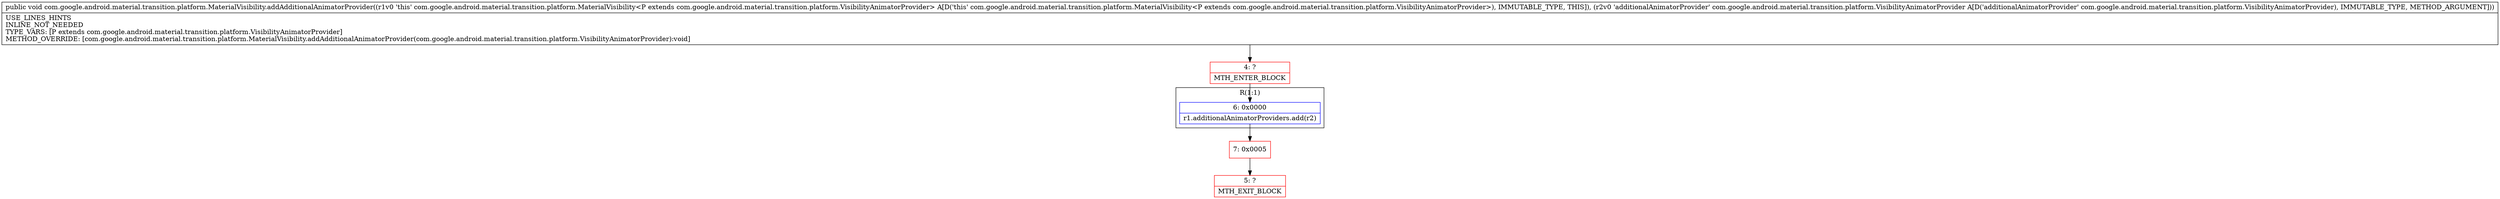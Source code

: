 digraph "CFG forcom.google.android.material.transition.platform.MaterialVisibility.addAdditionalAnimatorProvider(Lcom\/google\/android\/material\/transition\/platform\/VisibilityAnimatorProvider;)V" {
subgraph cluster_Region_364530389 {
label = "R(1:1)";
node [shape=record,color=blue];
Node_6 [shape=record,label="{6\:\ 0x0000|r1.additionalAnimatorProviders.add(r2)\l}"];
}
Node_4 [shape=record,color=red,label="{4\:\ ?|MTH_ENTER_BLOCK\l}"];
Node_7 [shape=record,color=red,label="{7\:\ 0x0005}"];
Node_5 [shape=record,color=red,label="{5\:\ ?|MTH_EXIT_BLOCK\l}"];
MethodNode[shape=record,label="{public void com.google.android.material.transition.platform.MaterialVisibility.addAdditionalAnimatorProvider((r1v0 'this' com.google.android.material.transition.platform.MaterialVisibility\<P extends com.google.android.material.transition.platform.VisibilityAnimatorProvider\> A[D('this' com.google.android.material.transition.platform.MaterialVisibility\<P extends com.google.android.material.transition.platform.VisibilityAnimatorProvider\>), IMMUTABLE_TYPE, THIS]), (r2v0 'additionalAnimatorProvider' com.google.android.material.transition.platform.VisibilityAnimatorProvider A[D('additionalAnimatorProvider' com.google.android.material.transition.platform.VisibilityAnimatorProvider), IMMUTABLE_TYPE, METHOD_ARGUMENT]))  | USE_LINES_HINTS\lINLINE_NOT_NEEDED\lTYPE_VARS: [P extends com.google.android.material.transition.platform.VisibilityAnimatorProvider]\lMETHOD_OVERRIDE: [com.google.android.material.transition.platform.MaterialVisibility.addAdditionalAnimatorProvider(com.google.android.material.transition.platform.VisibilityAnimatorProvider):void]\l}"];
MethodNode -> Node_4;Node_6 -> Node_7;
Node_4 -> Node_6;
Node_7 -> Node_5;
}

